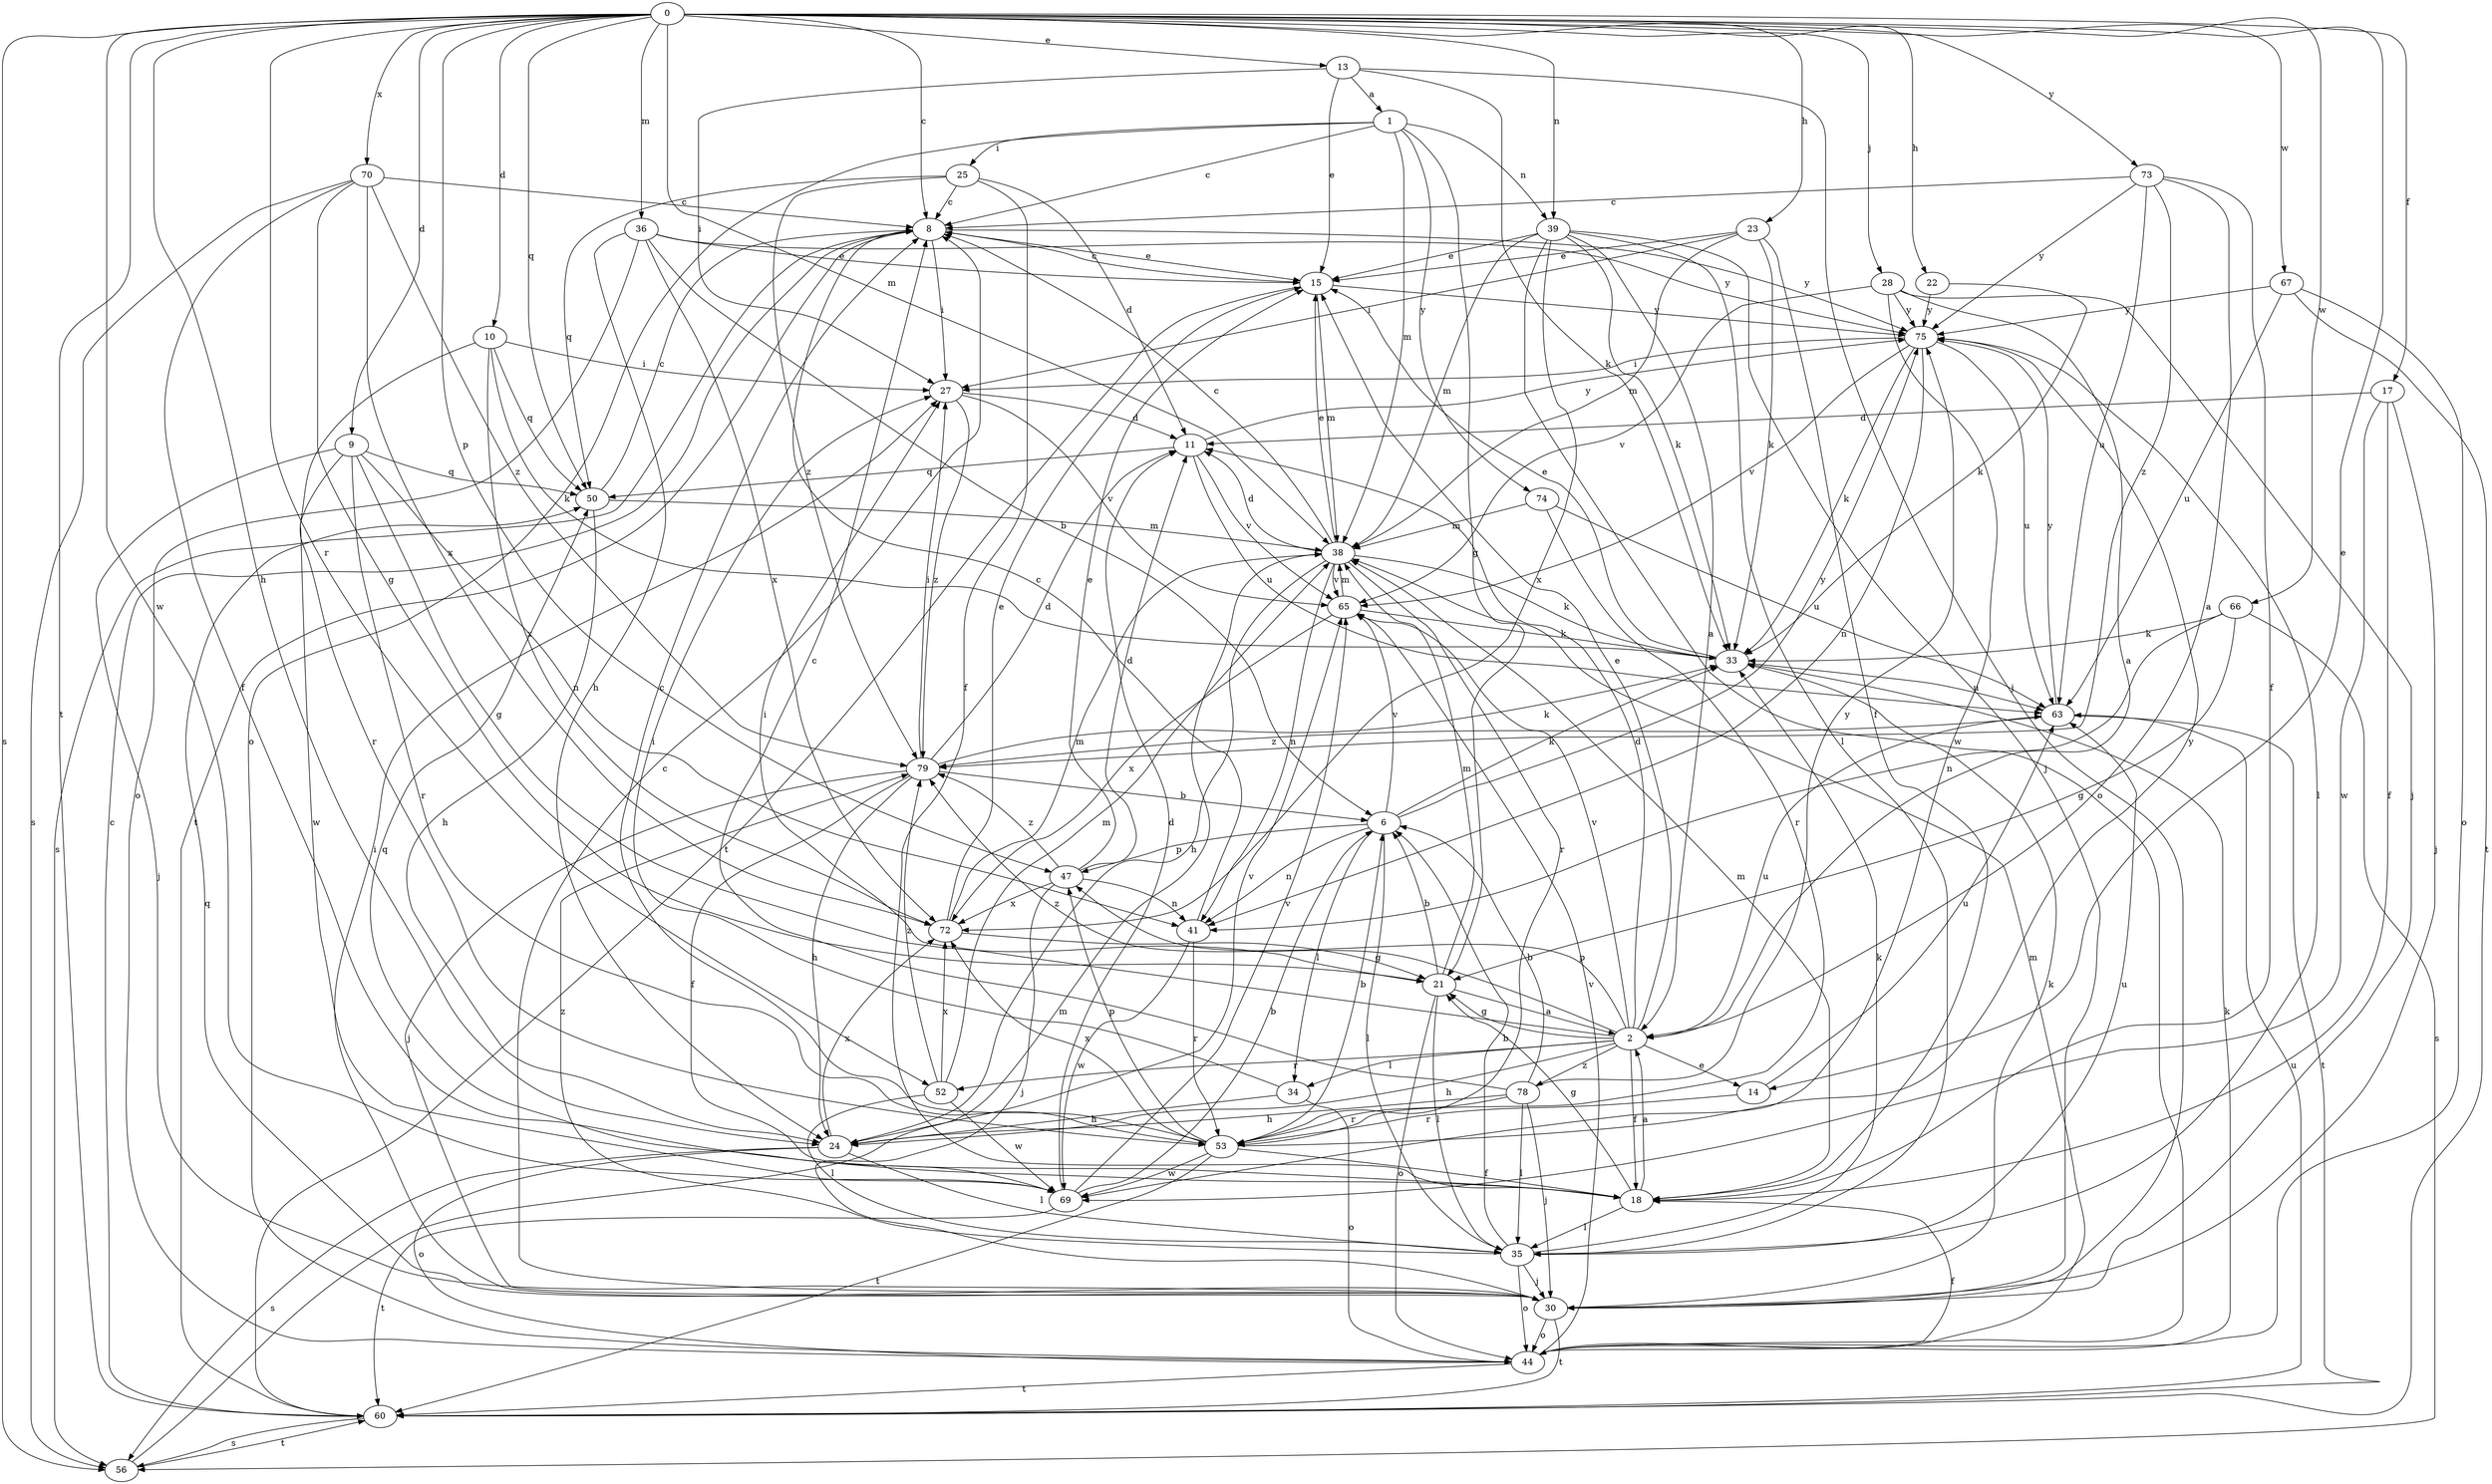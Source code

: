 strict digraph  {
0;
1;
2;
6;
8;
9;
10;
11;
13;
14;
15;
17;
18;
21;
22;
23;
24;
25;
27;
28;
30;
33;
34;
35;
36;
38;
39;
41;
44;
47;
50;
52;
53;
56;
60;
63;
65;
66;
67;
69;
70;
72;
73;
74;
75;
78;
79;
0 -> 8  [label=c];
0 -> 9  [label=d];
0 -> 10  [label=d];
0 -> 13  [label=e];
0 -> 14  [label=e];
0 -> 17  [label=f];
0 -> 22  [label=h];
0 -> 23  [label=h];
0 -> 24  [label=h];
0 -> 28  [label=j];
0 -> 36  [label=m];
0 -> 38  [label=m];
0 -> 39  [label=n];
0 -> 47  [label=p];
0 -> 50  [label=q];
0 -> 52  [label=r];
0 -> 56  [label=s];
0 -> 60  [label=t];
0 -> 66  [label=w];
0 -> 67  [label=w];
0 -> 69  [label=w];
0 -> 70  [label=x];
0 -> 73  [label=y];
1 -> 8  [label=c];
1 -> 21  [label=g];
1 -> 25  [label=i];
1 -> 38  [label=m];
1 -> 39  [label=n];
1 -> 44  [label=o];
1 -> 74  [label=y];
2 -> 11  [label=d];
2 -> 14  [label=e];
2 -> 15  [label=e];
2 -> 18  [label=f];
2 -> 21  [label=g];
2 -> 24  [label=h];
2 -> 27  [label=i];
2 -> 34  [label=l];
2 -> 47  [label=p];
2 -> 52  [label=r];
2 -> 63  [label=u];
2 -> 65  [label=v];
2 -> 78  [label=z];
2 -> 79  [label=z];
6 -> 33  [label=k];
6 -> 34  [label=l];
6 -> 35  [label=l];
6 -> 41  [label=n];
6 -> 47  [label=p];
6 -> 65  [label=v];
6 -> 75  [label=y];
8 -> 15  [label=e];
8 -> 27  [label=i];
8 -> 56  [label=s];
8 -> 60  [label=t];
8 -> 75  [label=y];
9 -> 21  [label=g];
9 -> 30  [label=j];
9 -> 41  [label=n];
9 -> 50  [label=q];
9 -> 53  [label=r];
9 -> 69  [label=w];
10 -> 27  [label=i];
10 -> 33  [label=k];
10 -> 50  [label=q];
10 -> 53  [label=r];
10 -> 72  [label=x];
11 -> 50  [label=q];
11 -> 63  [label=u];
11 -> 65  [label=v];
11 -> 75  [label=y];
13 -> 1  [label=a];
13 -> 15  [label=e];
13 -> 27  [label=i];
13 -> 30  [label=j];
13 -> 33  [label=k];
14 -> 53  [label=r];
14 -> 63  [label=u];
15 -> 8  [label=c];
15 -> 38  [label=m];
15 -> 60  [label=t];
15 -> 75  [label=y];
17 -> 11  [label=d];
17 -> 18  [label=f];
17 -> 30  [label=j];
17 -> 69  [label=w];
18 -> 2  [label=a];
18 -> 21  [label=g];
18 -> 35  [label=l];
18 -> 38  [label=m];
21 -> 2  [label=a];
21 -> 6  [label=b];
21 -> 35  [label=l];
21 -> 38  [label=m];
21 -> 44  [label=o];
22 -> 33  [label=k];
22 -> 75  [label=y];
23 -> 15  [label=e];
23 -> 18  [label=f];
23 -> 27  [label=i];
23 -> 33  [label=k];
23 -> 38  [label=m];
24 -> 35  [label=l];
24 -> 44  [label=o];
24 -> 56  [label=s];
24 -> 65  [label=v];
24 -> 72  [label=x];
25 -> 8  [label=c];
25 -> 11  [label=d];
25 -> 18  [label=f];
25 -> 50  [label=q];
25 -> 79  [label=z];
27 -> 11  [label=d];
27 -> 65  [label=v];
27 -> 79  [label=z];
28 -> 2  [label=a];
28 -> 30  [label=j];
28 -> 65  [label=v];
28 -> 69  [label=w];
28 -> 75  [label=y];
30 -> 8  [label=c];
30 -> 27  [label=i];
30 -> 33  [label=k];
30 -> 44  [label=o];
30 -> 50  [label=q];
30 -> 60  [label=t];
33 -> 15  [label=e];
33 -> 63  [label=u];
34 -> 24  [label=h];
34 -> 27  [label=i];
34 -> 44  [label=o];
35 -> 6  [label=b];
35 -> 30  [label=j];
35 -> 33  [label=k];
35 -> 44  [label=o];
35 -> 63  [label=u];
35 -> 79  [label=z];
36 -> 6  [label=b];
36 -> 15  [label=e];
36 -> 24  [label=h];
36 -> 44  [label=o];
36 -> 72  [label=x];
36 -> 75  [label=y];
38 -> 8  [label=c];
38 -> 11  [label=d];
38 -> 15  [label=e];
38 -> 24  [label=h];
38 -> 33  [label=k];
38 -> 41  [label=n];
38 -> 53  [label=r];
38 -> 65  [label=v];
39 -> 2  [label=a];
39 -> 15  [label=e];
39 -> 30  [label=j];
39 -> 33  [label=k];
39 -> 35  [label=l];
39 -> 38  [label=m];
39 -> 44  [label=o];
39 -> 72  [label=x];
41 -> 8  [label=c];
41 -> 53  [label=r];
41 -> 69  [label=w];
44 -> 18  [label=f];
44 -> 33  [label=k];
44 -> 38  [label=m];
44 -> 60  [label=t];
44 -> 65  [label=v];
47 -> 11  [label=d];
47 -> 15  [label=e];
47 -> 30  [label=j];
47 -> 41  [label=n];
47 -> 72  [label=x];
47 -> 79  [label=z];
50 -> 8  [label=c];
50 -> 24  [label=h];
50 -> 38  [label=m];
52 -> 35  [label=l];
52 -> 38  [label=m];
52 -> 69  [label=w];
52 -> 72  [label=x];
52 -> 79  [label=z];
53 -> 6  [label=b];
53 -> 8  [label=c];
53 -> 18  [label=f];
53 -> 47  [label=p];
53 -> 60  [label=t];
53 -> 69  [label=w];
53 -> 72  [label=x];
53 -> 75  [label=y];
56 -> 38  [label=m];
56 -> 60  [label=t];
60 -> 8  [label=c];
60 -> 56  [label=s];
60 -> 63  [label=u];
63 -> 60  [label=t];
63 -> 75  [label=y];
63 -> 79  [label=z];
65 -> 33  [label=k];
65 -> 38  [label=m];
65 -> 72  [label=x];
66 -> 21  [label=g];
66 -> 33  [label=k];
66 -> 41  [label=n];
66 -> 56  [label=s];
67 -> 44  [label=o];
67 -> 60  [label=t];
67 -> 63  [label=u];
67 -> 75  [label=y];
69 -> 6  [label=b];
69 -> 11  [label=d];
69 -> 50  [label=q];
69 -> 60  [label=t];
69 -> 65  [label=v];
70 -> 8  [label=c];
70 -> 18  [label=f];
70 -> 21  [label=g];
70 -> 56  [label=s];
70 -> 72  [label=x];
70 -> 79  [label=z];
72 -> 15  [label=e];
72 -> 21  [label=g];
72 -> 38  [label=m];
73 -> 2  [label=a];
73 -> 8  [label=c];
73 -> 18  [label=f];
73 -> 63  [label=u];
73 -> 75  [label=y];
73 -> 79  [label=z];
74 -> 38  [label=m];
74 -> 53  [label=r];
74 -> 63  [label=u];
75 -> 27  [label=i];
75 -> 33  [label=k];
75 -> 35  [label=l];
75 -> 41  [label=n];
75 -> 63  [label=u];
75 -> 65  [label=v];
78 -> 6  [label=b];
78 -> 8  [label=c];
78 -> 24  [label=h];
78 -> 30  [label=j];
78 -> 35  [label=l];
78 -> 53  [label=r];
78 -> 75  [label=y];
79 -> 6  [label=b];
79 -> 11  [label=d];
79 -> 18  [label=f];
79 -> 24  [label=h];
79 -> 27  [label=i];
79 -> 30  [label=j];
79 -> 33  [label=k];
}
